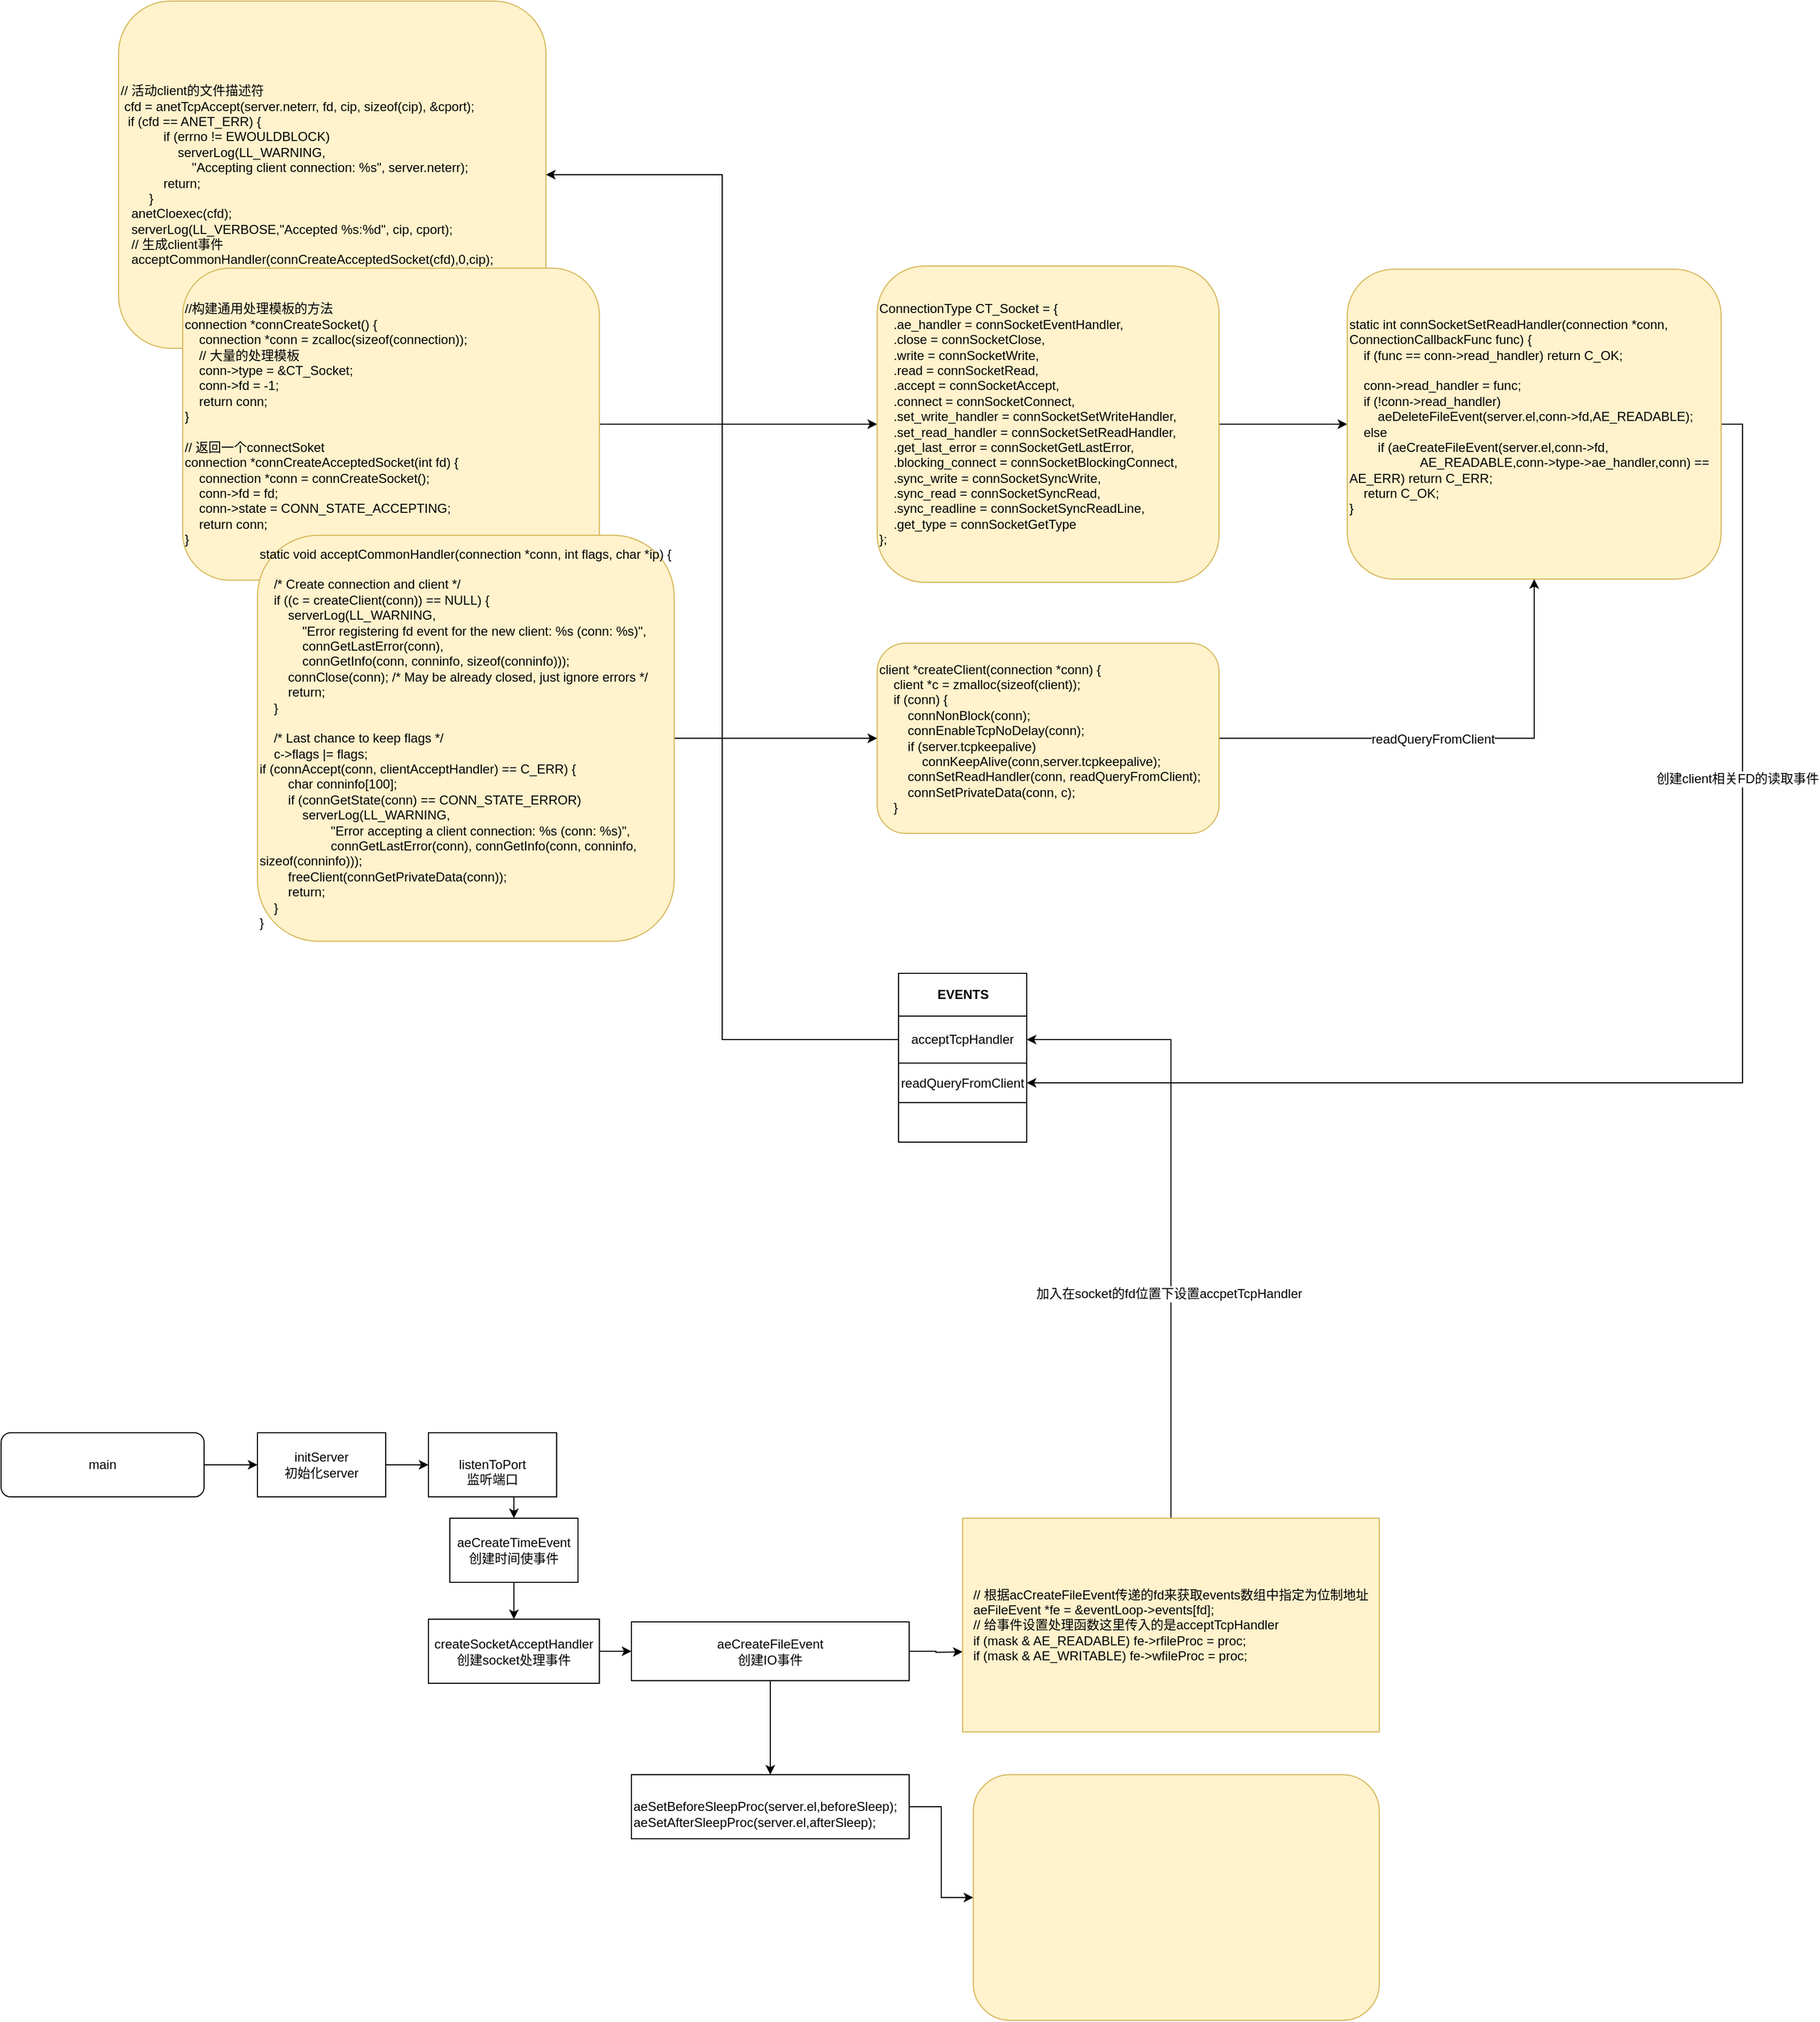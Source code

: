 <mxfile version="16.0.0" type="github">
  <diagram id="2zftxFfZJoa_WkWcQfK9" name="Page-1">
    <mxGraphModel dx="3850" dy="3102" grid="1" gridSize="10" guides="1" tooltips="1" connect="1" arrows="1" fold="1" page="1" pageScale="1" pageWidth="827" pageHeight="1169" math="0" shadow="0">
      <root>
        <mxCell id="0" />
        <mxCell id="1" parent="0" />
        <mxCell id="9TWHAg7jtCrfxQBwRMBd-65" style="edgeStyle=orthogonalEdgeStyle;rounded=0;orthogonalLoop=1;jettySize=auto;html=1;fontFamily=Helvetica;fontSize=12;fontColor=rgb(0, 0, 0);" parent="1" source="9TWHAg7jtCrfxQBwRMBd-1" target="9TWHAg7jtCrfxQBwRMBd-4" edge="1">
          <mxGeometry relative="1" as="geometry" />
        </mxCell>
        <mxCell id="9TWHAg7jtCrfxQBwRMBd-1" value="main" style="rounded=1;whiteSpace=wrap;html=1;" parent="1" vertex="1">
          <mxGeometry x="-160" y="410" width="190" height="60" as="geometry" />
        </mxCell>
        <mxCell id="9TWHAg7jtCrfxQBwRMBd-5" style="edgeStyle=orthogonalEdgeStyle;rounded=0;orthogonalLoop=1;jettySize=auto;html=1;fontFamily=Helvetica;fontSize=12;fontColor=rgb(0, 0, 0);" parent="1" source="9TWHAg7jtCrfxQBwRMBd-4" target="9TWHAg7jtCrfxQBwRMBd-6" edge="1">
          <mxGeometry relative="1" as="geometry">
            <mxPoint x="310" y="430" as="targetPoint" />
          </mxGeometry>
        </mxCell>
        <mxCell id="9TWHAg7jtCrfxQBwRMBd-4" value="initServer&lt;br&gt;初始化server" style="rounded=0;whiteSpace=wrap;html=1;fontFamily=Helvetica;fontSize=12;fontColor=rgb(0, 0, 0);strokeColor=rgb(0, 0, 0);fillColor=rgb(255, 255, 255);" parent="1" vertex="1">
          <mxGeometry x="80" y="410" width="120" height="60" as="geometry" />
        </mxCell>
        <mxCell id="9TWHAg7jtCrfxQBwRMBd-8" style="edgeStyle=orthogonalEdgeStyle;rounded=0;orthogonalLoop=1;jettySize=auto;html=1;exitX=0.5;exitY=1;exitDx=0;exitDy=0;entryX=0.5;entryY=0;entryDx=0;entryDy=0;fontFamily=Helvetica;fontSize=12;fontColor=rgb(0, 0, 0);" parent="1" source="9TWHAg7jtCrfxQBwRMBd-6" target="9TWHAg7jtCrfxQBwRMBd-7" edge="1">
          <mxGeometry relative="1" as="geometry" />
        </mxCell>
        <mxCell id="9TWHAg7jtCrfxQBwRMBd-6" value="&lt;pre style=&quot;background-color: #2b2b2b ; color: #a9b7c6 ; font-family: &amp;#34;jetbrains mono&amp;#34; , monospace ; font-size: 9.8pt&quot;&gt;&lt;/pre&gt;listenToPort&lt;br&gt;监听端口" style="rounded=0;whiteSpace=wrap;html=1;fontFamily=Helvetica;fontSize=12;fontColor=rgb(0, 0, 0);strokeColor=rgb(0, 0, 0);fillColor=rgb(255, 255, 255);" parent="1" vertex="1">
          <mxGeometry x="240" y="410" width="120" height="60" as="geometry" />
        </mxCell>
        <mxCell id="9TWHAg7jtCrfxQBwRMBd-10" style="edgeStyle=orthogonalEdgeStyle;rounded=0;orthogonalLoop=1;jettySize=auto;html=1;entryX=0.5;entryY=0;entryDx=0;entryDy=0;fontFamily=Helvetica;fontSize=12;fontColor=rgb(0, 0, 0);" parent="1" source="9TWHAg7jtCrfxQBwRMBd-7" target="9TWHAg7jtCrfxQBwRMBd-9" edge="1">
          <mxGeometry relative="1" as="geometry" />
        </mxCell>
        <mxCell id="9TWHAg7jtCrfxQBwRMBd-7" value="aeCreateTimeEvent&lt;br&gt;创建时间使事件" style="rounded=0;whiteSpace=wrap;html=1;fontFamily=Helvetica;fontSize=12;fontColor=rgb(0, 0, 0);strokeColor=rgb(0, 0, 0);fillColor=rgb(255, 255, 255);" parent="1" vertex="1">
          <mxGeometry x="260" y="490" width="120" height="60" as="geometry" />
        </mxCell>
        <mxCell id="9TWHAg7jtCrfxQBwRMBd-12" value="" style="edgeStyle=orthogonalEdgeStyle;rounded=0;orthogonalLoop=1;jettySize=auto;html=1;fontFamily=Helvetica;fontSize=12;fontColor=rgb(0, 0, 0);" parent="1" source="9TWHAg7jtCrfxQBwRMBd-9" target="9TWHAg7jtCrfxQBwRMBd-11" edge="1">
          <mxGeometry relative="1" as="geometry" />
        </mxCell>
        <mxCell id="9TWHAg7jtCrfxQBwRMBd-9" value="createSocketAcceptHandler&lt;br&gt;创建socket处理事件" style="rounded=0;whiteSpace=wrap;html=1;fontFamily=Helvetica;fontSize=12;fontColor=rgb(0, 0, 0);strokeColor=rgb(0, 0, 0);fillColor=rgb(255, 255, 255);" parent="1" vertex="1">
          <mxGeometry x="240" y="584.5" width="160" height="60" as="geometry" />
        </mxCell>
        <mxCell id="9TWHAg7jtCrfxQBwRMBd-14" value="" style="edgeStyle=orthogonalEdgeStyle;rounded=0;orthogonalLoop=1;jettySize=auto;html=1;fontFamily=Helvetica;fontSize=12;fontColor=rgb(0, 0, 0);" parent="1" source="9TWHAg7jtCrfxQBwRMBd-11" edge="1">
          <mxGeometry relative="1" as="geometry">
            <mxPoint x="740" y="615" as="targetPoint" />
          </mxGeometry>
        </mxCell>
        <mxCell id="9TWHAg7jtCrfxQBwRMBd-70" value="" style="edgeStyle=orthogonalEdgeStyle;rounded=0;orthogonalLoop=1;jettySize=auto;html=1;fontFamily=Helvetica;fontSize=12;fontColor=rgb(0, 0, 0);" parent="1" source="9TWHAg7jtCrfxQBwRMBd-11" target="9TWHAg7jtCrfxQBwRMBd-69" edge="1">
          <mxGeometry relative="1" as="geometry" />
        </mxCell>
        <mxCell id="9TWHAg7jtCrfxQBwRMBd-11" value="aeCreateFileEvent&lt;br&gt;创建IO事件" style="whiteSpace=wrap;html=1;fillColor=rgb(255, 255, 255);strokeColor=rgb(0, 0, 0);fontColor=rgb(0, 0, 0);rounded=0;" parent="1" vertex="1">
          <mxGeometry x="430" y="587" width="260" height="55" as="geometry" />
        </mxCell>
        <mxCell id="9TWHAg7jtCrfxQBwRMBd-43" style="edgeStyle=orthogonalEdgeStyle;rounded=0;orthogonalLoop=1;jettySize=auto;html=1;fontFamily=Helvetica;fontSize=12;fontColor=rgb(0, 0, 0);entryX=1;entryY=0.5;entryDx=0;entryDy=0;" parent="1" source="9TWHAg7jtCrfxQBwRMBd-15" target="9TWHAg7jtCrfxQBwRMBd-46" edge="1">
          <mxGeometry relative="1" as="geometry">
            <mxPoint x="650" y="120" as="targetPoint" />
          </mxGeometry>
        </mxCell>
        <mxCell id="9TWHAg7jtCrfxQBwRMBd-44" value="加入在socket的fd位置下设置accpetTcpHandler" style="edgeLabel;html=1;align=center;verticalAlign=middle;resizable=0;points=[];fontSize=12;fontFamily=Helvetica;fontColor=rgb(0, 0, 0);" parent="9TWHAg7jtCrfxQBwRMBd-43" vertex="1" connectable="0">
          <mxGeometry x="-0.279" y="2" relative="1" as="geometry">
            <mxPoint as="offset" />
          </mxGeometry>
        </mxCell>
        <mxCell id="9TWHAg7jtCrfxQBwRMBd-15" value="&lt;div style=&quot;text-align: left&quot;&gt;&lt;span&gt;// 根据acCreateFileEvent传递的fd来获取events数组中指定为位制地址&lt;/span&gt;&lt;/div&gt;&lt;div style=&quot;text-align: left&quot;&gt;&lt;span&gt;aeFileEvent *fe = &amp;amp;eventLoop-&amp;gt;events[fd];&lt;/span&gt;&lt;/div&gt;&lt;div style=&quot;text-align: left&quot;&gt;&lt;span&gt;// 给事件设置处理函数这里传入的是&lt;/span&gt;&lt;span&gt;acceptTcpHandler&lt;/span&gt;&lt;/div&gt;&lt;div style=&quot;text-align: left&quot;&gt;&lt;span&gt;&lt;div&gt;if (mask &amp;amp; AE_READABLE) fe-&amp;gt;rfileProc = proc;&lt;/div&gt;&lt;div&gt;if (mask &amp;amp; AE_WRITABLE) fe-&amp;gt;wfileProc = proc;&lt;/div&gt;&lt;/span&gt;&lt;/div&gt;" style="whiteSpace=wrap;html=1;rounded=0;fontFamily=Helvetica;fontSize=12;strokeColor=#d6b656;fillColor=#fff2cc;" parent="1" vertex="1">
          <mxGeometry x="740" y="490" width="390" height="200" as="geometry" />
        </mxCell>
        <mxCell id="9TWHAg7jtCrfxQBwRMBd-45" value="EVENTS" style="shape=table;startSize=40;container=1;collapsible=0;childLayout=tableLayout;fontStyle=1;align=center;pointerEvents=1;rounded=0;fontFamily=Helvetica;fontSize=12;fontColor=rgb(0, 0, 0);strokeColor=rgb(0, 0, 0);fillColor=rgb(255, 255, 255);html=1;" parent="1" vertex="1">
          <mxGeometry x="680" y="-20" width="120" height="158" as="geometry" />
        </mxCell>
        <mxCell id="9TWHAg7jtCrfxQBwRMBd-46" value="" style="shape=partialRectangle;html=1;whiteSpace=wrap;collapsible=0;dropTarget=0;pointerEvents=0;fillColor=none;top=0;left=0;bottom=0;right=0;points=[[0,0.5],[1,0.5]];portConstraint=eastwest;rounded=0;fontFamily=Helvetica;fontSize=12;fontColor=rgb(0, 0, 0);strokeColor=rgb(0, 0, 0);" parent="9TWHAg7jtCrfxQBwRMBd-45" vertex="1">
          <mxGeometry y="40" width="120" height="44" as="geometry" />
        </mxCell>
        <mxCell id="9TWHAg7jtCrfxQBwRMBd-47" value="&lt;span style=&quot;color: rgb(0 , 0 , 0) ; font-family: &amp;#34;helvetica&amp;#34; ; font-size: 12px ; font-style: normal ; font-weight: 400 ; letter-spacing: normal ; text-indent: 0px ; text-transform: none ; word-spacing: 0px ; background-color: rgb(248 , 249 , 250) ; display: inline ; float: none&quot;&gt;acceptTcpHandler&lt;/span&gt;" style="shape=partialRectangle;html=1;whiteSpace=wrap;connectable=0;fillColor=none;top=0;left=0;bottom=0;right=0;overflow=hidden;pointerEvents=1;rounded=0;fontFamily=Helvetica;fontSize=12;fontColor=rgb(0, 0, 0);strokeColor=rgb(0, 0, 0);align=center;verticalAlign=middle;" parent="9TWHAg7jtCrfxQBwRMBd-46" vertex="1">
          <mxGeometry width="120" height="44" as="geometry">
            <mxRectangle width="120" height="44" as="alternateBounds" />
          </mxGeometry>
        </mxCell>
        <mxCell id="9TWHAg7jtCrfxQBwRMBd-50" value="" style="shape=partialRectangle;html=1;whiteSpace=wrap;collapsible=0;dropTarget=0;pointerEvents=0;fillColor=none;top=0;left=0;bottom=0;right=0;points=[[0,0.5],[1,0.5]];portConstraint=eastwest;rounded=0;fontFamily=Helvetica;fontSize=12;fontColor=rgb(0, 0, 0);strokeColor=rgb(0, 0, 0);" parent="9TWHAg7jtCrfxQBwRMBd-45" vertex="1">
          <mxGeometry y="84" width="120" height="37" as="geometry" />
        </mxCell>
        <mxCell id="9TWHAg7jtCrfxQBwRMBd-51" value="readQueryFromClient" style="shape=partialRectangle;html=1;whiteSpace=wrap;connectable=0;fillColor=none;top=0;left=0;bottom=0;right=0;overflow=hidden;pointerEvents=1;rounded=0;fontFamily=Helvetica;fontSize=12;fontColor=rgb(0, 0, 0);strokeColor=rgb(0, 0, 0);" parent="9TWHAg7jtCrfxQBwRMBd-50" vertex="1">
          <mxGeometry width="120" height="37" as="geometry">
            <mxRectangle width="120" height="37" as="alternateBounds" />
          </mxGeometry>
        </mxCell>
        <mxCell id="9TWHAg7jtCrfxQBwRMBd-54" value="" style="shape=partialRectangle;html=1;whiteSpace=wrap;collapsible=0;dropTarget=0;pointerEvents=0;fillColor=none;top=0;left=0;bottom=0;right=0;points=[[0,0.5],[1,0.5]];portConstraint=eastwest;rounded=0;fontFamily=Helvetica;fontSize=12;fontColor=rgb(0, 0, 0);strokeColor=rgb(0, 0, 0);" parent="9TWHAg7jtCrfxQBwRMBd-45" vertex="1">
          <mxGeometry y="121" width="120" height="37" as="geometry" />
        </mxCell>
        <mxCell id="9TWHAg7jtCrfxQBwRMBd-55" value="" style="shape=partialRectangle;html=1;whiteSpace=wrap;connectable=0;fillColor=none;top=0;left=0;bottom=0;right=0;overflow=hidden;pointerEvents=1;rounded=0;fontFamily=Helvetica;fontSize=12;fontColor=rgb(0, 0, 0);strokeColor=rgb(0, 0, 0);" parent="9TWHAg7jtCrfxQBwRMBd-54" vertex="1">
          <mxGeometry width="120" height="37" as="geometry">
            <mxRectangle width="120" height="37" as="alternateBounds" />
          </mxGeometry>
        </mxCell>
        <mxCell id="9TWHAg7jtCrfxQBwRMBd-60" style="edgeStyle=orthogonalEdgeStyle;rounded=0;orthogonalLoop=1;jettySize=auto;html=1;exitX=0;exitY=0.5;exitDx=0;exitDy=0;fontFamily=Helvetica;fontSize=12;fontColor=rgb(0, 0, 0);entryX=1;entryY=0.5;entryDx=0;entryDy=0;" parent="1" source="9TWHAg7jtCrfxQBwRMBd-46" target="9TWHAg7jtCrfxQBwRMBd-63" edge="1">
          <mxGeometry relative="1" as="geometry">
            <mxPoint x="530" y="152" as="targetPoint" />
          </mxGeometry>
        </mxCell>
        <mxCell id="9TWHAg7jtCrfxQBwRMBd-63" value="&lt;div&gt;// 活动client的文件描述符&lt;/div&gt;&lt;div&gt;&amp;nbsp;cfd = anetTcpAccept(server.neterr, fd, cip, sizeof(cip), &amp;amp;cport);&lt;/div&gt;&lt;div&gt;&amp;nbsp;&lt;span style=&quot;white-space: pre&quot;&gt;	&lt;/span&gt;if (cfd == ANET_ERR) {&lt;/div&gt;&lt;div&gt;&amp;nbsp; &amp;nbsp; &amp;nbsp; &amp;nbsp; &amp;nbsp; &amp;nbsp; if (errno != EWOULDBLOCK)&lt;/div&gt;&lt;div&gt;&amp;nbsp; &amp;nbsp; &amp;nbsp; &amp;nbsp; &amp;nbsp; &amp;nbsp; &amp;nbsp; &amp;nbsp; serverLog(LL_WARNING,&lt;/div&gt;&lt;div&gt;&amp;nbsp; &amp;nbsp; &amp;nbsp; &amp;nbsp; &amp;nbsp; &amp;nbsp; &amp;nbsp; &amp;nbsp; &amp;nbsp; &amp;nbsp; &quot;Accepting client connection: %s&quot;, server.neterr);&lt;/div&gt;&lt;div&gt;&amp;nbsp; &amp;nbsp; &amp;nbsp; &amp;nbsp; &amp;nbsp; &amp;nbsp; return;&lt;/div&gt;&lt;div&gt;&amp;nbsp; &amp;nbsp; &amp;nbsp; &amp;nbsp; }&lt;/div&gt;&lt;div&gt;&amp;nbsp; &amp;nbsp;anetCloexec(cfd);&lt;/div&gt;&lt;div&gt;&amp;nbsp; &amp;nbsp;serverLog(LL_VERBOSE,&quot;Accepted %s:%d&quot;, cip, cport);&lt;/div&gt;&lt;div&gt;&amp;nbsp; &amp;nbsp;// 生成client事件&lt;/div&gt;&lt;div&gt;&amp;nbsp; &amp;nbsp;acceptCommonHandler(connCreateAcceptedSocket(cfd),0,cip);&lt;/div&gt;" style="rounded=1;whiteSpace=wrap;html=1;fontFamily=Helvetica;fontSize=12;strokeColor=#d6b656;fillColor=#fff2cc;align=left;" parent="1" vertex="1">
          <mxGeometry x="-50" y="-930" width="400" height="325" as="geometry" />
        </mxCell>
        <mxCell id="9TWHAg7jtCrfxQBwRMBd-75" style="edgeStyle=orthogonalEdgeStyle;rounded=0;orthogonalLoop=1;jettySize=auto;html=1;fontFamily=Helvetica;fontSize=12;fontColor=rgb(0, 0, 0);entryX=0;entryY=0.5;entryDx=0;entryDy=0;exitX=1;exitY=0.5;exitDx=0;exitDy=0;" parent="1" source="9TWHAg7jtCrfxQBwRMBd-64" target="9TWHAg7jtCrfxQBwRMBd-76" edge="1">
          <mxGeometry relative="1" as="geometry">
            <mxPoint x="590" y="-534" as="targetPoint" />
          </mxGeometry>
        </mxCell>
        <mxCell id="9TWHAg7jtCrfxQBwRMBd-64" value="//构建通用处理模板的方法&lt;br&gt;connection *connCreateSocket() {&lt;br&gt;&amp;nbsp; &amp;nbsp; connection *conn = zcalloc(sizeof(connection));&amp;nbsp; &amp;nbsp;&amp;nbsp;&lt;br&gt;&amp;nbsp; &amp;nbsp; // 大量的处理模板&lt;br&gt;&amp;nbsp; &amp;nbsp; conn-&amp;gt;type = &amp;amp;CT_Socket;&lt;br&gt;&amp;nbsp; &amp;nbsp; conn-&amp;gt;fd = -1;&lt;br&gt;&amp;nbsp; &amp;nbsp; return conn;&lt;br&gt;}&lt;br&gt;&lt;br&gt;// 返回一个connectSoket&lt;br&gt;connection *connCreateAcceptedSocket(int fd) {&lt;br&gt;&amp;nbsp; &amp;nbsp; connection *conn = connCreateSocket();&lt;br&gt;&amp;nbsp; &amp;nbsp; conn-&amp;gt;fd = fd;&lt;br&gt;&amp;nbsp; &amp;nbsp; conn-&amp;gt;state = CONN_STATE_ACCEPTING;&lt;br&gt;&amp;nbsp; &amp;nbsp; return conn;&lt;br&gt;}" style="rounded=1;whiteSpace=wrap;html=1;fontFamily=Helvetica;fontSize=12;strokeColor=#d6b656;fillColor=#fff2cc;align=left;" parent="1" vertex="1">
          <mxGeometry x="10" y="-680" width="390" height="292" as="geometry" />
        </mxCell>
        <mxCell id="9TWHAg7jtCrfxQBwRMBd-74" style="edgeStyle=orthogonalEdgeStyle;rounded=0;orthogonalLoop=1;jettySize=auto;html=1;fontFamily=Helvetica;fontSize=12;fontColor=rgb(0, 0, 0);" parent="1" source="9TWHAg7jtCrfxQBwRMBd-67" target="9TWHAg7jtCrfxQBwRMBd-73" edge="1">
          <mxGeometry relative="1" as="geometry" />
        </mxCell>
        <mxCell id="9TWHAg7jtCrfxQBwRMBd-67" value="&lt;div&gt;static void acceptCommonHandler(connection *conn, int flags, char *ip) {&lt;/div&gt;&lt;div&gt;&amp;nbsp;&amp;nbsp;&lt;/div&gt;&lt;div&gt;&amp;nbsp; &amp;nbsp; /* Create connection and client */&lt;/div&gt;&lt;div&gt;&amp;nbsp; &amp;nbsp; if ((c = createClient(conn)) == NULL) {&lt;/div&gt;&lt;div&gt;&amp;nbsp; &amp;nbsp; &amp;nbsp; &amp;nbsp; serverLog(LL_WARNING,&lt;/div&gt;&lt;div&gt;&amp;nbsp; &amp;nbsp; &amp;nbsp; &amp;nbsp; &amp;nbsp; &amp;nbsp; &quot;Error registering fd event for the new client: %s (conn: %s)&quot;,&lt;/div&gt;&lt;div&gt;&amp;nbsp; &amp;nbsp; &amp;nbsp; &amp;nbsp; &amp;nbsp; &amp;nbsp; connGetLastError(conn),&lt;/div&gt;&lt;div&gt;&amp;nbsp; &amp;nbsp; &amp;nbsp; &amp;nbsp; &amp;nbsp; &amp;nbsp; connGetInfo(conn, conninfo, sizeof(conninfo)));&lt;/div&gt;&lt;div&gt;&amp;nbsp; &amp;nbsp; &amp;nbsp; &amp;nbsp; connClose(conn); /* May be already closed, just ignore errors */&lt;/div&gt;&lt;div&gt;&amp;nbsp; &amp;nbsp; &amp;nbsp; &amp;nbsp; return;&lt;/div&gt;&lt;div&gt;&amp;nbsp; &amp;nbsp; }&lt;/div&gt;&lt;div&gt;&lt;br&gt;&lt;/div&gt;&lt;div&gt;&amp;nbsp; &amp;nbsp; /* Last chance to keep flags */&lt;/div&gt;&lt;div&gt;&amp;nbsp; &amp;nbsp; c-&amp;gt;flags |= flags;&lt;/div&gt;&lt;div&gt;&lt;span&gt;		&lt;/span&gt;if (connAccept(conn, clientAcceptHandler) == C_ERR) {&lt;/div&gt;&lt;div&gt;&amp;nbsp; &amp;nbsp; &amp;nbsp; &amp;nbsp; char conninfo[100];&lt;/div&gt;&lt;div&gt;&amp;nbsp; &amp;nbsp; &amp;nbsp; &amp;nbsp; if (connGetState(conn) == CONN_STATE_ERROR)&lt;/div&gt;&lt;div&gt;&amp;nbsp; &amp;nbsp; &amp;nbsp; &amp;nbsp; &amp;nbsp; &amp;nbsp; serverLog(LL_WARNING,&lt;/div&gt;&lt;div&gt;&amp;nbsp; &amp;nbsp; &amp;nbsp; &amp;nbsp; &amp;nbsp; &amp;nbsp; &amp;nbsp; &amp;nbsp; &amp;nbsp; &amp;nbsp; &quot;Error accepting a client connection: %s (conn: %s)&quot;,&lt;/div&gt;&lt;div&gt;&amp;nbsp; &amp;nbsp; &amp;nbsp; &amp;nbsp; &amp;nbsp; &amp;nbsp; &amp;nbsp; &amp;nbsp; &amp;nbsp; &amp;nbsp; connGetLastError(conn), connGetInfo(conn, conninfo, sizeof(conninfo)));&lt;/div&gt;&lt;div&gt;&amp;nbsp; &amp;nbsp; &amp;nbsp; &amp;nbsp; freeClient(connGetPrivateData(conn));&lt;/div&gt;&lt;div&gt;&amp;nbsp; &amp;nbsp; &amp;nbsp; &amp;nbsp; return;&lt;/div&gt;&lt;div&gt;&amp;nbsp; &amp;nbsp; }&lt;/div&gt;&lt;div&gt;}&lt;/div&gt;" style="rounded=1;whiteSpace=wrap;html=1;fontFamily=Helvetica;fontSize=12;strokeColor=#d6b656;fillColor=#fff2cc;align=left;" parent="1" vertex="1">
          <mxGeometry x="80" y="-430" width="390" height="380" as="geometry" />
        </mxCell>
        <mxCell id="9TWHAg7jtCrfxQBwRMBd-71" style="edgeStyle=orthogonalEdgeStyle;rounded=0;orthogonalLoop=1;jettySize=auto;html=1;exitX=1;exitY=0.5;exitDx=0;exitDy=0;fontFamily=Helvetica;fontSize=12;fontColor=rgb(0, 0, 0);" parent="1" source="9TWHAg7jtCrfxQBwRMBd-69" target="9TWHAg7jtCrfxQBwRMBd-72" edge="1">
          <mxGeometry relative="1" as="geometry">
            <mxPoint x="740" y="760" as="targetPoint" />
          </mxGeometry>
        </mxCell>
        <mxCell id="9TWHAg7jtCrfxQBwRMBd-69" value="&lt;div&gt;&amp;nbsp; &amp;nbsp; aeSetBeforeSleepProc(server.el,beforeSleep);&lt;/div&gt;&lt;div&gt;aeSetAfterSleepProc(server.el,afterSleep);&lt;/div&gt;" style="whiteSpace=wrap;html=1;fillColor=rgb(255, 255, 255);strokeColor=rgb(0, 0, 0);fontColor=rgb(0, 0, 0);rounded=0;align=left;" parent="1" vertex="1">
          <mxGeometry x="430" y="730" width="260" height="60" as="geometry" />
        </mxCell>
        <mxCell id="9TWHAg7jtCrfxQBwRMBd-72" value="" style="rounded=1;whiteSpace=wrap;html=1;fontFamily=Helvetica;fontSize=12;strokeColor=#d6b656;fillColor=#fff2cc;" parent="1" vertex="1">
          <mxGeometry x="750" y="730" width="380" height="230" as="geometry" />
        </mxCell>
        <mxCell id="qlo0mlUVnGcfUICEwcEb-1" style="edgeStyle=orthogonalEdgeStyle;rounded=0;orthogonalLoop=1;jettySize=auto;html=1;exitX=1;exitY=0.5;exitDx=0;exitDy=0;fontFamily=Helvetica;fontSize=12;fontColor=rgb(0, 0, 0);" edge="1" parent="1" source="9TWHAg7jtCrfxQBwRMBd-73" target="9TWHAg7jtCrfxQBwRMBd-78">
          <mxGeometry relative="1" as="geometry" />
        </mxCell>
        <mxCell id="qlo0mlUVnGcfUICEwcEb-3" value="readQueryFromClient" style="edgeLabel;html=1;align=center;verticalAlign=middle;resizable=0;points=[];fontSize=12;fontFamily=Helvetica;fontColor=rgb(0, 0, 0);" vertex="1" connectable="0" parent="qlo0mlUVnGcfUICEwcEb-1">
          <mxGeometry x="-0.102" y="-1" relative="1" as="geometry">
            <mxPoint as="offset" />
          </mxGeometry>
        </mxCell>
        <mxCell id="9TWHAg7jtCrfxQBwRMBd-73" value="&lt;div&gt;client *createClient(connection *conn) {&lt;/div&gt;&lt;div&gt;&amp;nbsp; &amp;nbsp; client *c = zmalloc(sizeof(client));&lt;/div&gt;&lt;div&gt;&amp;nbsp; &amp;nbsp; if (conn) {&lt;/div&gt;&lt;div&gt;&amp;nbsp; &amp;nbsp; &amp;nbsp; &amp;nbsp; connNonBlock(conn);&lt;/div&gt;&lt;div&gt;&amp;nbsp; &amp;nbsp; &amp;nbsp; &amp;nbsp; connEnableTcpNoDelay(conn);&lt;/div&gt;&lt;div&gt;&amp;nbsp; &amp;nbsp; &amp;nbsp; &amp;nbsp; if (server.tcpkeepalive)&lt;/div&gt;&lt;div&gt;&amp;nbsp; &amp;nbsp; &amp;nbsp; &amp;nbsp; &amp;nbsp; &amp;nbsp; connKeepAlive(conn,server.tcpkeepalive);&lt;/div&gt;&lt;div&gt;&amp;nbsp; &amp;nbsp; &amp;nbsp; &amp;nbsp; connSetReadHandler(conn, readQueryFromClient);&lt;/div&gt;&lt;div&gt;&amp;nbsp; &amp;nbsp; &amp;nbsp; &amp;nbsp; connSetPrivateData(conn, c);&lt;/div&gt;&lt;div&gt;&amp;nbsp; &amp;nbsp; }&lt;/div&gt;" style="rounded=1;whiteSpace=wrap;html=1;fontFamily=Helvetica;fontSize=12;strokeColor=#d6b656;fillColor=#fff2cc;align=left;" parent="1" vertex="1">
          <mxGeometry x="660" y="-329" width="320" height="178" as="geometry" />
        </mxCell>
        <mxCell id="9TWHAg7jtCrfxQBwRMBd-79" value="" style="edgeStyle=orthogonalEdgeStyle;rounded=0;orthogonalLoop=1;jettySize=auto;html=1;fontFamily=Helvetica;fontSize=12;fontColor=rgb(0, 0, 0);" parent="1" source="9TWHAg7jtCrfxQBwRMBd-76" target="9TWHAg7jtCrfxQBwRMBd-78" edge="1">
          <mxGeometry relative="1" as="geometry" />
        </mxCell>
        <mxCell id="9TWHAg7jtCrfxQBwRMBd-76" value="&lt;div&gt;ConnectionType CT_Socket = {&lt;/div&gt;&lt;div&gt;&amp;nbsp; &amp;nbsp; .ae_handler = connSocketEventHandler,&lt;/div&gt;&lt;div&gt;&amp;nbsp; &amp;nbsp; .close = connSocketClose,&lt;/div&gt;&lt;div&gt;&amp;nbsp; &amp;nbsp; .write = connSocketWrite,&lt;/div&gt;&lt;div&gt;&amp;nbsp; &amp;nbsp; .read = connSocketRead,&lt;/div&gt;&lt;div&gt;&amp;nbsp; &amp;nbsp; .accept = connSocketAccept,&lt;/div&gt;&lt;div&gt;&amp;nbsp; &amp;nbsp; .connect = connSocketConnect,&lt;/div&gt;&lt;div&gt;&amp;nbsp; &amp;nbsp; .set_write_handler = connSocketSetWriteHandler,&lt;/div&gt;&lt;div&gt;&amp;nbsp; &amp;nbsp; .set_read_handler = connSocketSetReadHandler,&lt;/div&gt;&lt;div&gt;&amp;nbsp; &amp;nbsp; .get_last_error = connSocketGetLastError,&lt;/div&gt;&lt;div&gt;&amp;nbsp; &amp;nbsp; .blocking_connect = connSocketBlockingConnect,&lt;/div&gt;&lt;div&gt;&amp;nbsp; &amp;nbsp; .sync_write = connSocketSyncWrite,&lt;/div&gt;&lt;div&gt;&amp;nbsp; &amp;nbsp; .sync_read = connSocketSyncRead,&lt;/div&gt;&lt;div&gt;&amp;nbsp; &amp;nbsp; .sync_readline = connSocketSyncReadLine,&lt;/div&gt;&lt;div&gt;&amp;nbsp; &amp;nbsp; .get_type = connSocketGetType&lt;/div&gt;&lt;div style=&quot;&quot;&gt;};&lt;/div&gt;" style="rounded=1;whiteSpace=wrap;html=1;fontFamily=Helvetica;fontSize=12;strokeColor=#d6b656;fillColor=#fff2cc;align=left;" parent="1" vertex="1">
          <mxGeometry x="660" y="-682" width="320" height="296" as="geometry" />
        </mxCell>
        <mxCell id="qlo0mlUVnGcfUICEwcEb-2" style="edgeStyle=orthogonalEdgeStyle;rounded=0;orthogonalLoop=1;jettySize=auto;html=1;exitX=1;exitY=0.5;exitDx=0;exitDy=0;entryX=1;entryY=0.5;entryDx=0;entryDy=0;fontFamily=Helvetica;fontSize=12;fontColor=rgb(0, 0, 0);" edge="1" parent="1" source="9TWHAg7jtCrfxQBwRMBd-78" target="9TWHAg7jtCrfxQBwRMBd-50">
          <mxGeometry relative="1" as="geometry" />
        </mxCell>
        <mxCell id="qlo0mlUVnGcfUICEwcEb-4" value="创建client相关FD的读取事件" style="edgeLabel;html=1;align=center;verticalAlign=middle;resizable=0;points=[];fontSize=12;fontFamily=Helvetica;fontColor=rgb(0, 0, 0);" vertex="1" connectable="0" parent="qlo0mlUVnGcfUICEwcEb-2">
          <mxGeometry x="-0.463" y="-5" relative="1" as="geometry">
            <mxPoint y="1" as="offset" />
          </mxGeometry>
        </mxCell>
        <mxCell id="9TWHAg7jtCrfxQBwRMBd-78" value="&lt;div&gt;static int connSocketSetReadHandler(connection *conn, ConnectionCallbackFunc func) {&lt;/div&gt;&lt;div&gt;&amp;nbsp; &amp;nbsp; if (func == conn-&amp;gt;read_handler) return C_OK;&lt;/div&gt;&lt;div&gt;&lt;br&gt;&lt;/div&gt;&lt;div&gt;&amp;nbsp; &amp;nbsp; conn-&amp;gt;read_handler = func;&lt;/div&gt;&lt;div&gt;&amp;nbsp; &amp;nbsp; if (!conn-&amp;gt;read_handler)&lt;/div&gt;&lt;div&gt;&amp;nbsp; &amp;nbsp; &amp;nbsp; &amp;nbsp; aeDeleteFileEvent(server.el,conn-&amp;gt;fd,AE_READABLE);&lt;/div&gt;&lt;div&gt;&amp;nbsp; &amp;nbsp; else&lt;/div&gt;&lt;div&gt;&amp;nbsp; &amp;nbsp; &amp;nbsp; &amp;nbsp; if (aeCreateFileEvent(server.el,conn-&amp;gt;fd,&lt;/div&gt;&lt;div&gt;&amp;nbsp; &amp;nbsp; &amp;nbsp; &amp;nbsp; &amp;nbsp; &amp;nbsp; &amp;nbsp; &amp;nbsp; &amp;nbsp; &amp;nbsp; AE_READABLE,conn-&amp;gt;type-&amp;gt;ae_handler,conn) == AE_ERR) return C_ERR;&lt;/div&gt;&lt;div&gt;&amp;nbsp; &amp;nbsp; return C_OK;&lt;/div&gt;&lt;div&gt;}&lt;/div&gt;&lt;div&gt;&lt;br&gt;&lt;/div&gt;" style="whiteSpace=wrap;html=1;align=left;fillColor=#fff2cc;strokeColor=#d6b656;fontColor=rgb(0, 0, 0);rounded=1;" parent="1" vertex="1">
          <mxGeometry x="1100" y="-679" width="350" height="290" as="geometry" />
        </mxCell>
      </root>
    </mxGraphModel>
  </diagram>
</mxfile>
